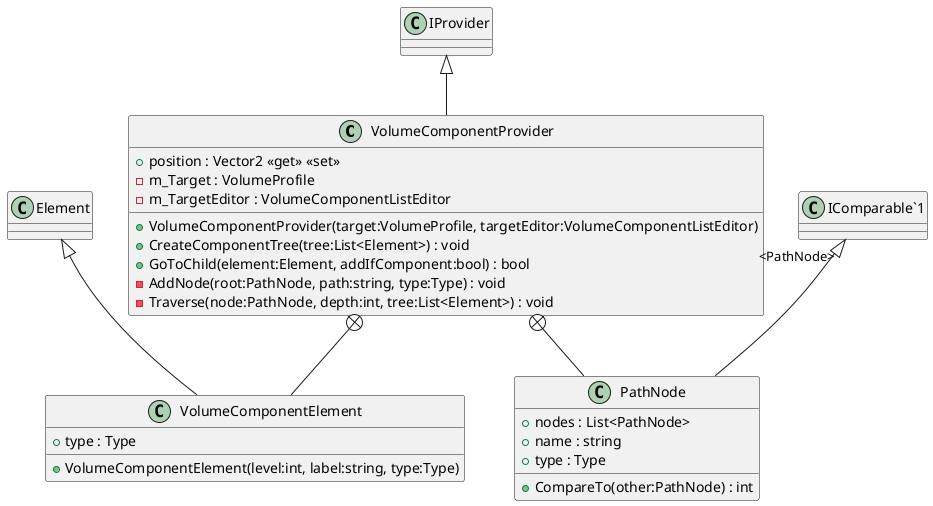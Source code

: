 @startuml
class VolumeComponentProvider {
    + position : Vector2 <<get>> <<set>>
    - m_Target : VolumeProfile
    - m_TargetEditor : VolumeComponentListEditor
    + VolumeComponentProvider(target:VolumeProfile, targetEditor:VolumeComponentListEditor)
    + CreateComponentTree(tree:List<Element>) : void
    + GoToChild(element:Element, addIfComponent:bool) : bool
    - AddNode(root:PathNode, path:string, type:Type) : void
    - Traverse(node:PathNode, depth:int, tree:List<Element>) : void
}
class VolumeComponentElement {
    + type : Type
    + VolumeComponentElement(level:int, label:string, type:Type)
}
class PathNode {
    + nodes : List<PathNode>
    + name : string
    + type : Type
    + CompareTo(other:PathNode) : int
}
IProvider <|-- VolumeComponentProvider
VolumeComponentProvider +-- VolumeComponentElement
Element <|-- VolumeComponentElement
VolumeComponentProvider +-- PathNode
"IComparable`1" "<PathNode>" <|-- PathNode
@enduml
